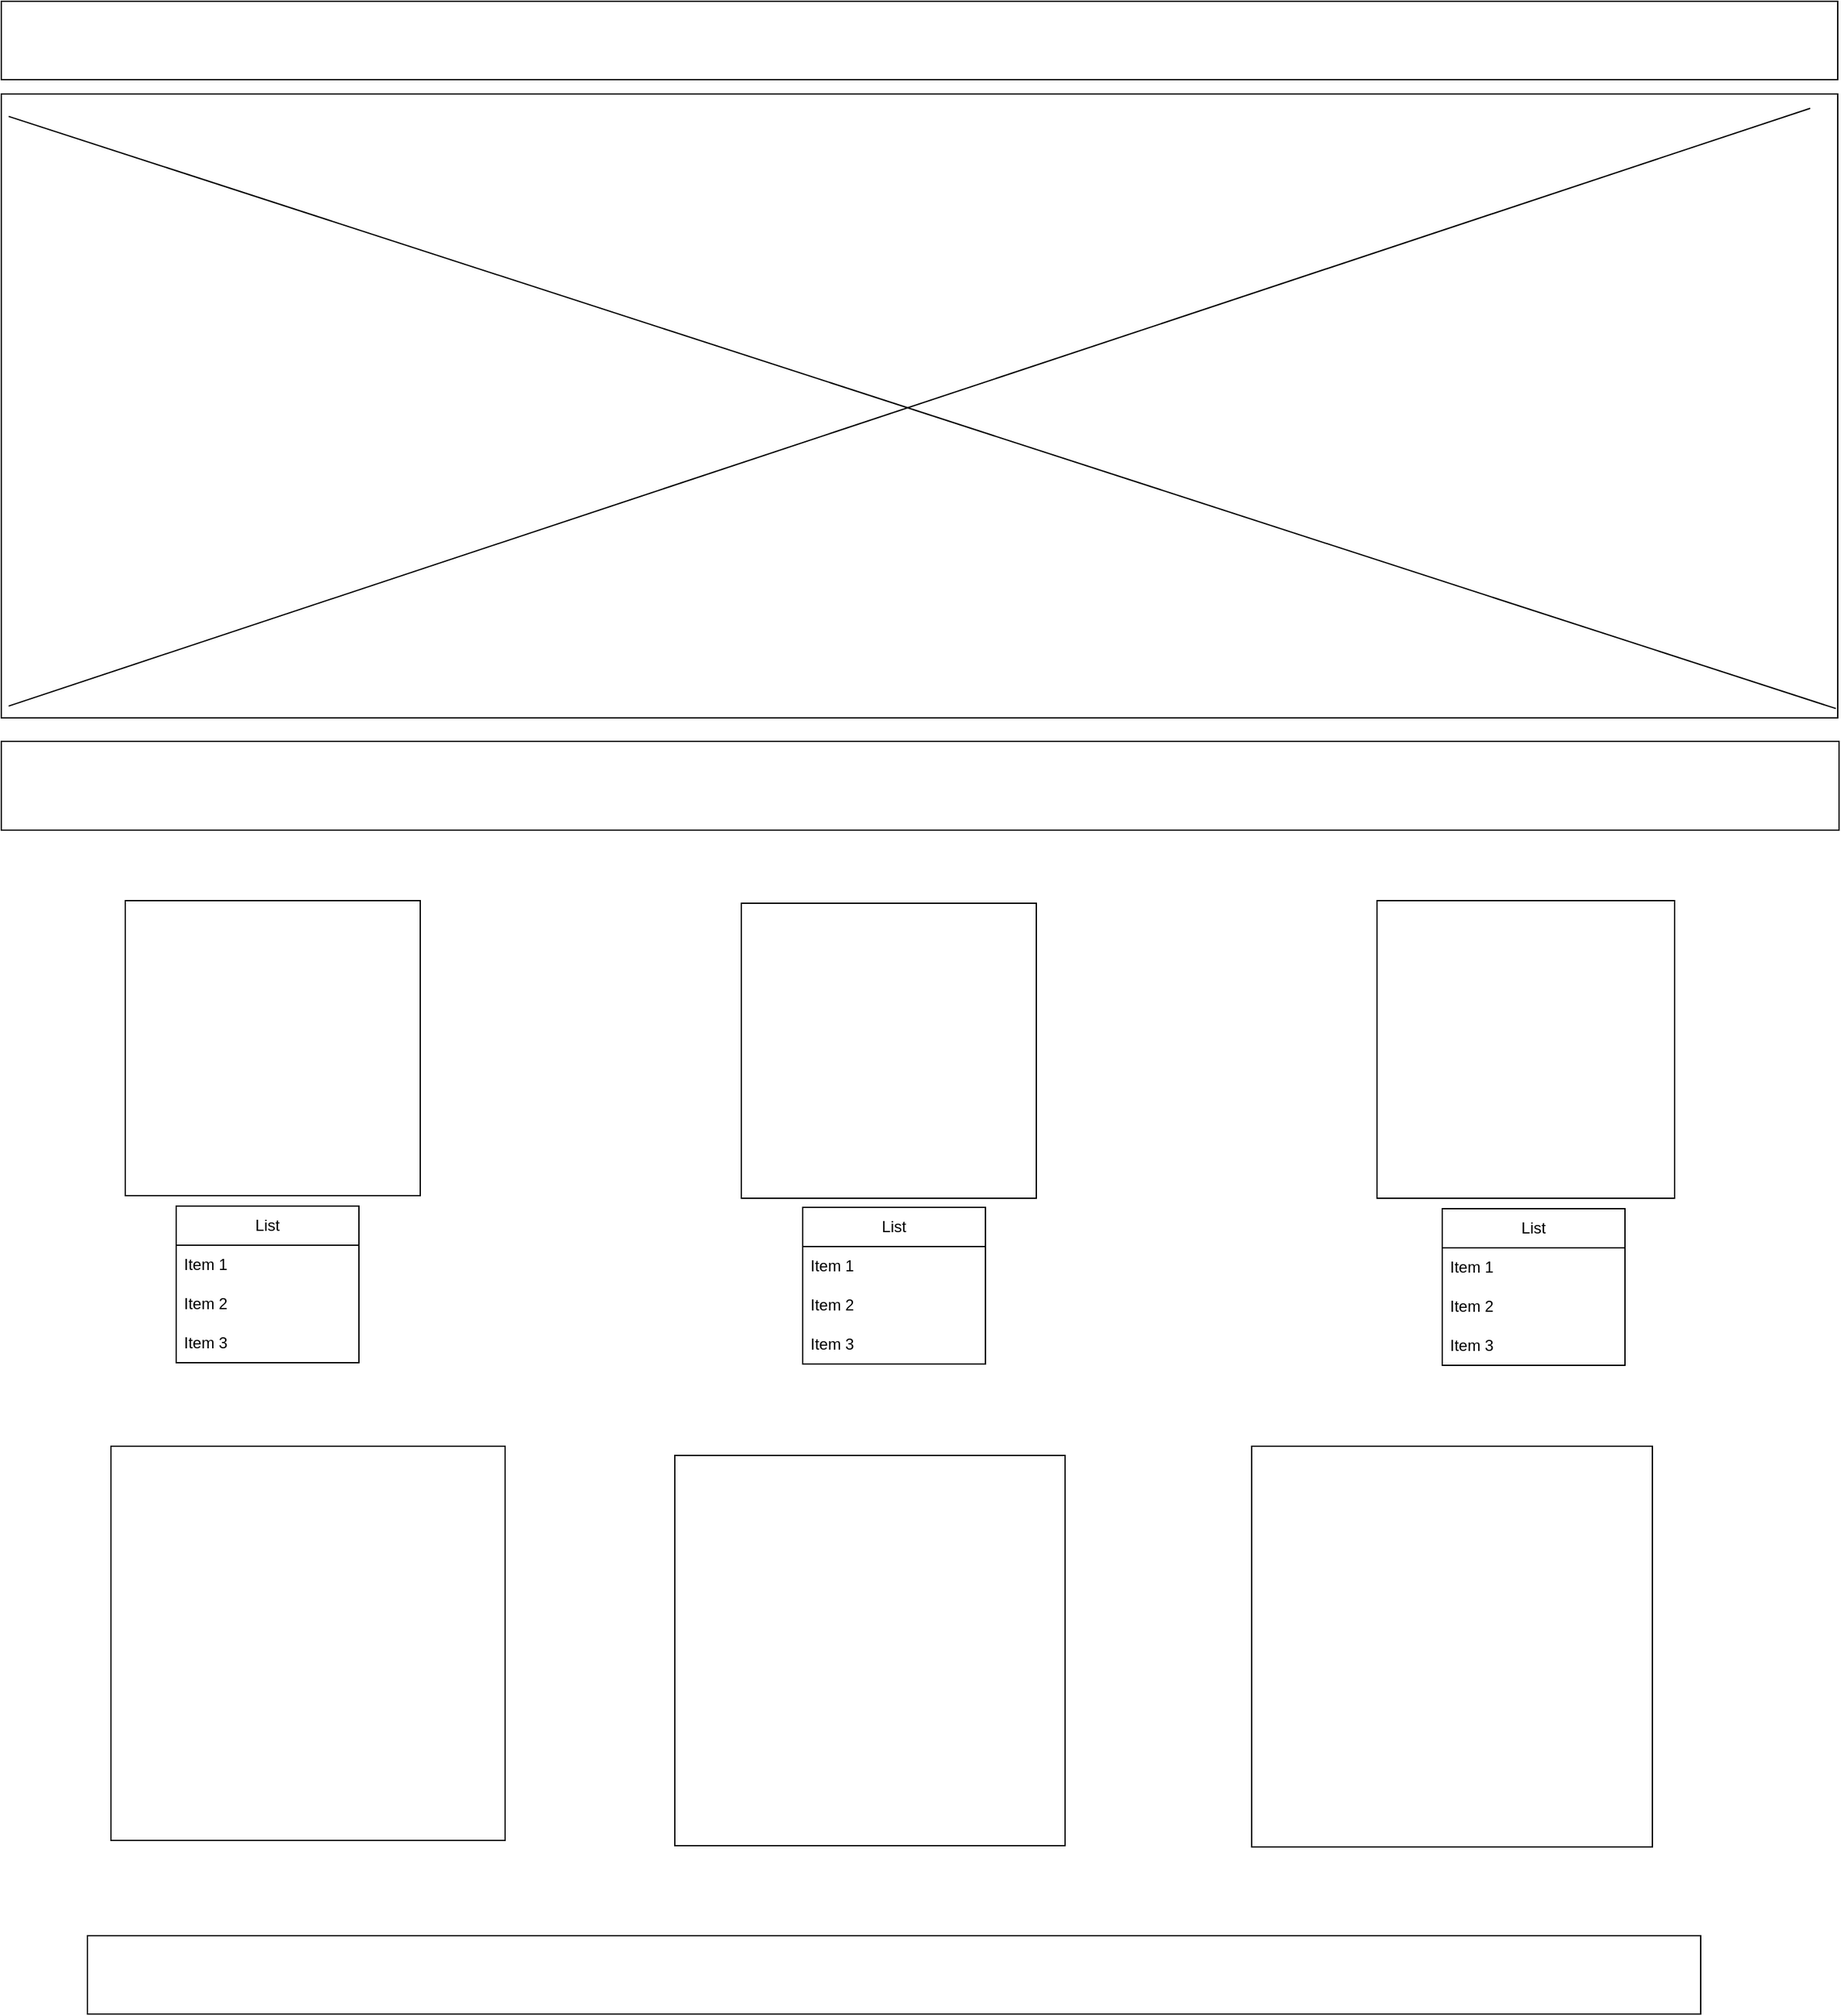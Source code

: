 <mxfile version="26.0.14">
  <diagram name="Page-1" id="FjWuSkkg7LxwhWnRl-Zs">
    <mxGraphModel dx="2474" dy="1196" grid="0" gridSize="10" guides="1" tooltips="1" connect="1" arrows="1" fold="1" page="0" pageScale="1" pageWidth="850" pageHeight="1100" math="0" shadow="0">
      <root>
        <mxCell id="0" />
        <mxCell id="1" parent="0" />
        <mxCell id="u-IhtQbyeOaBhjFLJjDN-2" value="" style="rounded=0;whiteSpace=wrap;html=1;" vertex="1" parent="1">
          <mxGeometry x="-528" y="-197" width="1407" height="60" as="geometry" />
        </mxCell>
        <mxCell id="u-IhtQbyeOaBhjFLJjDN-3" value="" style="rounded=0;whiteSpace=wrap;html=1;" vertex="1" parent="1">
          <mxGeometry x="-528" y="-126" width="1407" height="478" as="geometry" />
        </mxCell>
        <mxCell id="u-IhtQbyeOaBhjFLJjDN-7" value="" style="whiteSpace=wrap;html=1;aspect=fixed;" vertex="1" parent="1">
          <mxGeometry x="-433" y="492" width="226" height="226" as="geometry" />
        </mxCell>
        <mxCell id="u-IhtQbyeOaBhjFLJjDN-8" value="" style="whiteSpace=wrap;html=1;aspect=fixed;" vertex="1" parent="1">
          <mxGeometry x="39" y="494" width="226" height="226" as="geometry" />
        </mxCell>
        <mxCell id="u-IhtQbyeOaBhjFLJjDN-9" value="" style="whiteSpace=wrap;html=1;aspect=fixed;" vertex="1" parent="1">
          <mxGeometry x="526" y="492" width="228" height="228" as="geometry" />
        </mxCell>
        <mxCell id="u-IhtQbyeOaBhjFLJjDN-10" value="" style="rounded=0;whiteSpace=wrap;html=1;" vertex="1" parent="1">
          <mxGeometry x="-528" y="370" width="1408" height="68" as="geometry" />
        </mxCell>
        <mxCell id="u-IhtQbyeOaBhjFLJjDN-11" value="List" style="swimlane;fontStyle=0;childLayout=stackLayout;horizontal=1;startSize=30;horizontalStack=0;resizeParent=1;resizeParentMax=0;resizeLast=0;collapsible=1;marginBottom=0;whiteSpace=wrap;html=1;" vertex="1" parent="1">
          <mxGeometry x="-394" y="726" width="140" height="120" as="geometry" />
        </mxCell>
        <mxCell id="u-IhtQbyeOaBhjFLJjDN-12" value="Item 1" style="text;strokeColor=none;fillColor=none;align=left;verticalAlign=middle;spacingLeft=4;spacingRight=4;overflow=hidden;points=[[0,0.5],[1,0.5]];portConstraint=eastwest;rotatable=0;whiteSpace=wrap;html=1;" vertex="1" parent="u-IhtQbyeOaBhjFLJjDN-11">
          <mxGeometry y="30" width="140" height="30" as="geometry" />
        </mxCell>
        <mxCell id="u-IhtQbyeOaBhjFLJjDN-13" value="Item 2" style="text;strokeColor=none;fillColor=none;align=left;verticalAlign=middle;spacingLeft=4;spacingRight=4;overflow=hidden;points=[[0,0.5],[1,0.5]];portConstraint=eastwest;rotatable=0;whiteSpace=wrap;html=1;" vertex="1" parent="u-IhtQbyeOaBhjFLJjDN-11">
          <mxGeometry y="60" width="140" height="30" as="geometry" />
        </mxCell>
        <mxCell id="u-IhtQbyeOaBhjFLJjDN-14" value="Item 3" style="text;strokeColor=none;fillColor=none;align=left;verticalAlign=middle;spacingLeft=4;spacingRight=4;overflow=hidden;points=[[0,0.5],[1,0.5]];portConstraint=eastwest;rotatable=0;whiteSpace=wrap;html=1;" vertex="1" parent="u-IhtQbyeOaBhjFLJjDN-11">
          <mxGeometry y="90" width="140" height="30" as="geometry" />
        </mxCell>
        <mxCell id="u-IhtQbyeOaBhjFLJjDN-15" value="List" style="swimlane;fontStyle=0;childLayout=stackLayout;horizontal=1;startSize=30;horizontalStack=0;resizeParent=1;resizeParentMax=0;resizeLast=0;collapsible=1;marginBottom=0;whiteSpace=wrap;html=1;" vertex="1" parent="1">
          <mxGeometry x="86" y="727" width="140" height="120" as="geometry" />
        </mxCell>
        <mxCell id="u-IhtQbyeOaBhjFLJjDN-16" value="Item 1" style="text;strokeColor=none;fillColor=none;align=left;verticalAlign=middle;spacingLeft=4;spacingRight=4;overflow=hidden;points=[[0,0.5],[1,0.5]];portConstraint=eastwest;rotatable=0;whiteSpace=wrap;html=1;" vertex="1" parent="u-IhtQbyeOaBhjFLJjDN-15">
          <mxGeometry y="30" width="140" height="30" as="geometry" />
        </mxCell>
        <mxCell id="u-IhtQbyeOaBhjFLJjDN-17" value="Item 2" style="text;strokeColor=none;fillColor=none;align=left;verticalAlign=middle;spacingLeft=4;spacingRight=4;overflow=hidden;points=[[0,0.5],[1,0.5]];portConstraint=eastwest;rotatable=0;whiteSpace=wrap;html=1;" vertex="1" parent="u-IhtQbyeOaBhjFLJjDN-15">
          <mxGeometry y="60" width="140" height="30" as="geometry" />
        </mxCell>
        <mxCell id="u-IhtQbyeOaBhjFLJjDN-18" value="Item 3" style="text;strokeColor=none;fillColor=none;align=left;verticalAlign=middle;spacingLeft=4;spacingRight=4;overflow=hidden;points=[[0,0.5],[1,0.5]];portConstraint=eastwest;rotatable=0;whiteSpace=wrap;html=1;" vertex="1" parent="u-IhtQbyeOaBhjFLJjDN-15">
          <mxGeometry y="90" width="140" height="30" as="geometry" />
        </mxCell>
        <mxCell id="u-IhtQbyeOaBhjFLJjDN-19" value="List" style="swimlane;fontStyle=0;childLayout=stackLayout;horizontal=1;startSize=30;horizontalStack=0;resizeParent=1;resizeParentMax=0;resizeLast=0;collapsible=1;marginBottom=0;whiteSpace=wrap;html=1;" vertex="1" parent="1">
          <mxGeometry x="576" y="728" width="140" height="120" as="geometry" />
        </mxCell>
        <mxCell id="u-IhtQbyeOaBhjFLJjDN-20" value="Item 1" style="text;strokeColor=none;fillColor=none;align=left;verticalAlign=middle;spacingLeft=4;spacingRight=4;overflow=hidden;points=[[0,0.5],[1,0.5]];portConstraint=eastwest;rotatable=0;whiteSpace=wrap;html=1;" vertex="1" parent="u-IhtQbyeOaBhjFLJjDN-19">
          <mxGeometry y="30" width="140" height="30" as="geometry" />
        </mxCell>
        <mxCell id="u-IhtQbyeOaBhjFLJjDN-21" value="Item 2" style="text;strokeColor=none;fillColor=none;align=left;verticalAlign=middle;spacingLeft=4;spacingRight=4;overflow=hidden;points=[[0,0.5],[1,0.5]];portConstraint=eastwest;rotatable=0;whiteSpace=wrap;html=1;" vertex="1" parent="u-IhtQbyeOaBhjFLJjDN-19">
          <mxGeometry y="60" width="140" height="30" as="geometry" />
        </mxCell>
        <mxCell id="u-IhtQbyeOaBhjFLJjDN-22" value="Item 3" style="text;strokeColor=none;fillColor=none;align=left;verticalAlign=middle;spacingLeft=4;spacingRight=4;overflow=hidden;points=[[0,0.5],[1,0.5]];portConstraint=eastwest;rotatable=0;whiteSpace=wrap;html=1;" vertex="1" parent="u-IhtQbyeOaBhjFLJjDN-19">
          <mxGeometry y="90" width="140" height="30" as="geometry" />
        </mxCell>
        <mxCell id="u-IhtQbyeOaBhjFLJjDN-23" value="" style="rounded=0;whiteSpace=wrap;html=1;" vertex="1" parent="1">
          <mxGeometry x="-462" y="1285" width="1236" height="60" as="geometry" />
        </mxCell>
        <mxCell id="u-IhtQbyeOaBhjFLJjDN-24" value="" style="whiteSpace=wrap;html=1;aspect=fixed;" vertex="1" parent="1">
          <mxGeometry x="-444" y="910" width="302" height="302" as="geometry" />
        </mxCell>
        <mxCell id="u-IhtQbyeOaBhjFLJjDN-25" value="" style="whiteSpace=wrap;html=1;aspect=fixed;" vertex="1" parent="1">
          <mxGeometry x="-12" y="917" width="299" height="299" as="geometry" />
        </mxCell>
        <mxCell id="u-IhtQbyeOaBhjFLJjDN-26" value="" style="whiteSpace=wrap;html=1;aspect=fixed;" vertex="1" parent="1">
          <mxGeometry x="430" y="910" width="307" height="307" as="geometry" />
        </mxCell>
        <mxCell id="u-IhtQbyeOaBhjFLJjDN-27" value="" style="endArrow=none;html=1;rounded=0;fontSize=12;startSize=8;endSize=8;curved=1;entryX=0.004;entryY=0.036;entryDx=0;entryDy=0;entryPerimeter=0;exitX=0.999;exitY=0.985;exitDx=0;exitDy=0;exitPerimeter=0;" edge="1" parent="1" source="u-IhtQbyeOaBhjFLJjDN-3" target="u-IhtQbyeOaBhjFLJjDN-3">
          <mxGeometry width="50" height="50" relative="1" as="geometry">
            <mxPoint x="175" y="175" as="sourcePoint" />
            <mxPoint x="225" y="125" as="targetPoint" />
          </mxGeometry>
        </mxCell>
        <mxCell id="u-IhtQbyeOaBhjFLJjDN-28" value="" style="endArrow=none;html=1;rounded=0;fontSize=12;startSize=8;endSize=8;curved=1;entryX=0.004;entryY=0.981;entryDx=0;entryDy=0;entryPerimeter=0;exitX=0.985;exitY=0.023;exitDx=0;exitDy=0;exitPerimeter=0;" edge="1" parent="1" source="u-IhtQbyeOaBhjFLJjDN-3" target="u-IhtQbyeOaBhjFLJjDN-3">
          <mxGeometry width="50" height="50" relative="1" as="geometry">
            <mxPoint x="175" y="175" as="sourcePoint" />
            <mxPoint x="225" y="125" as="targetPoint" />
          </mxGeometry>
        </mxCell>
      </root>
    </mxGraphModel>
  </diagram>
</mxfile>
